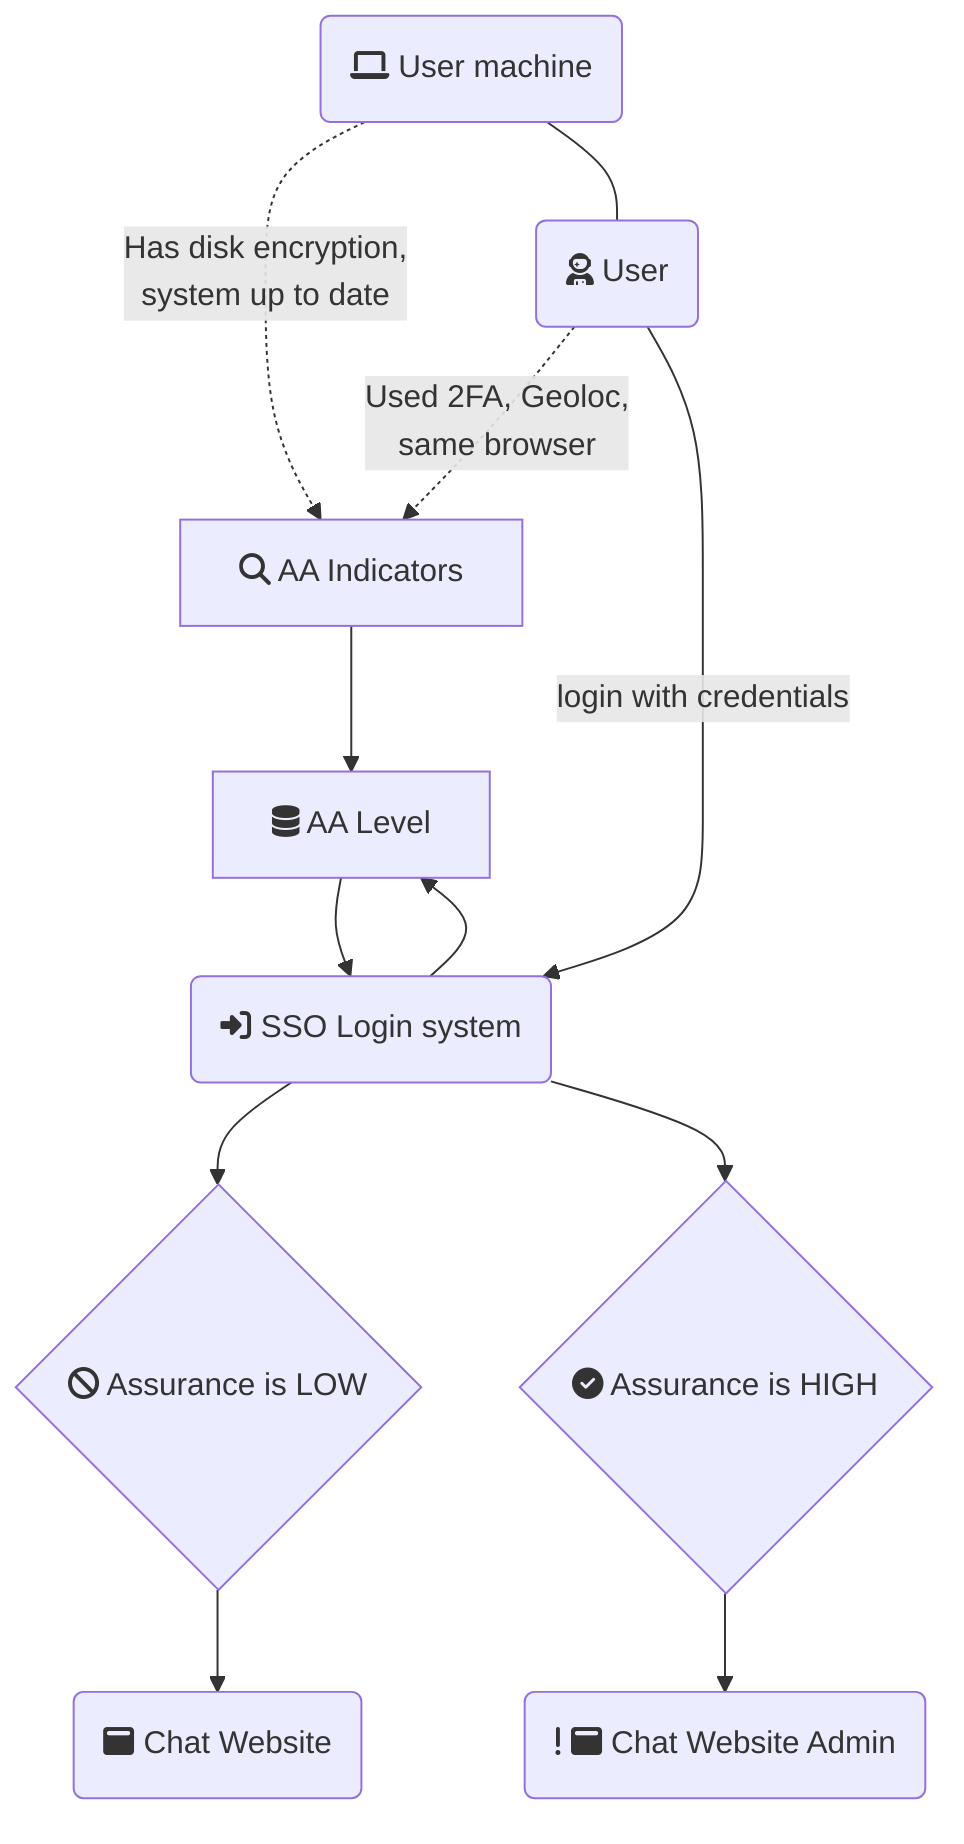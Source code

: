 graph TD
U(fa:fa-user-astronaut User)
M(fa:fa-laptop User machine)
L(fa:fa-sign-in-alt SSO Login system)
W(fa:fa-window-maximize Chat Website)
WA(fa:fa-exclamation fa:fa-window-maximize Chat Website Admin)
AAI[fa:fa-search AA Indicators]
AM[fa:fa-database AA Level]
LOW{fa:fa-ban Assurance is LOW}
HIGH{fa:fa-check-circle Assurance is HIGH}

M-.->|Has disk encryption,<br> system up to date|AAI
U-.->|Used 2FA, Geoloc,<br>same browser|AAI

M---U
U--login with credentials-->L
AAI-->AM
AM-->L
L-->AM

L-->LOW-->W
L-->HIGH-->WA